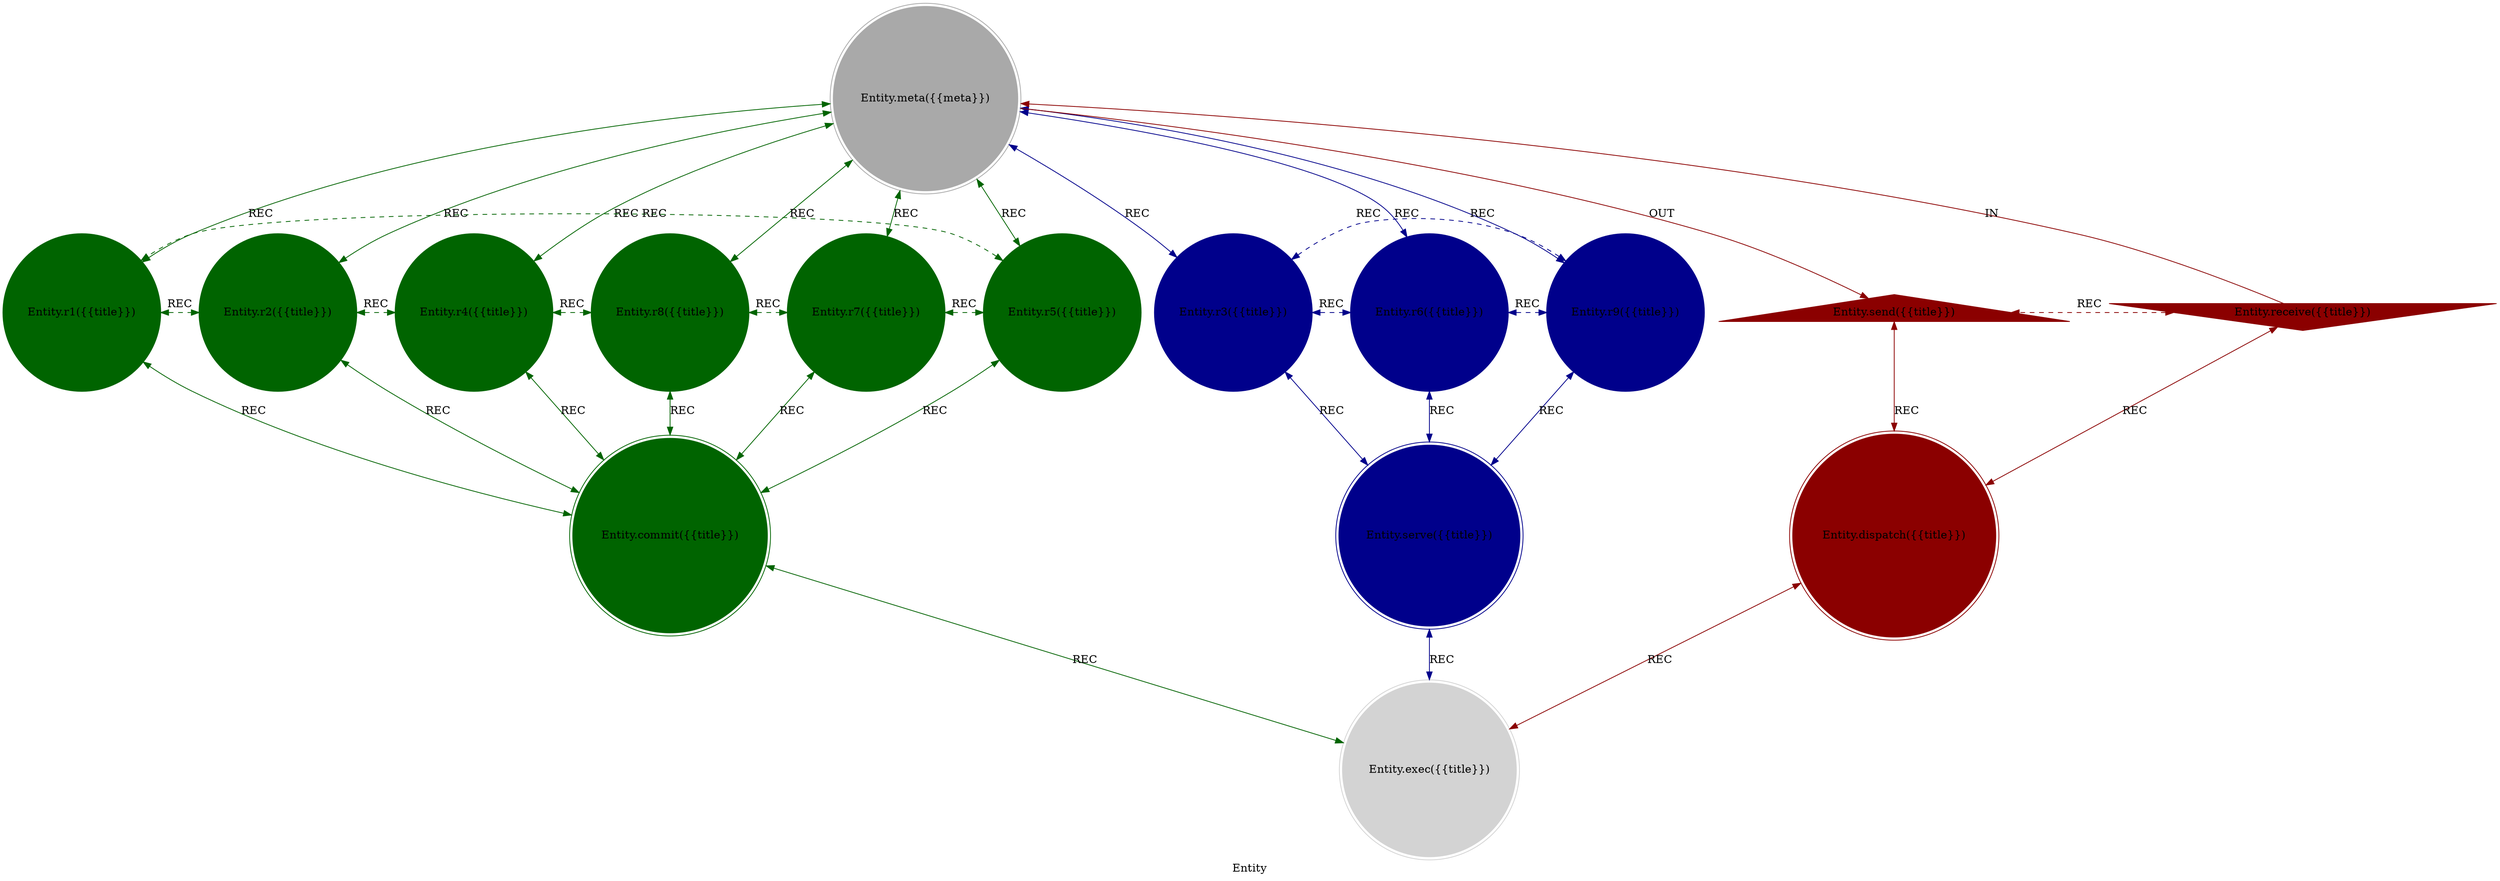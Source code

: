 strict digraph EntityFactor {
    style = filled;
    color = lightgray;
    node [shape = circle; style = filled; color = lightgreen;];
    edge [color = darkgray;];
    label = "Entity";
    comment = "";
    
    spark_0_t [label = "Entity.meta({{meta}})";comment = "Abstract: The Principle of Mental Computation. The meta-pattern that any intelligent system processes information through structured architectures—the parent of all cognitive models from neural networks to symbolic reasoning.";shape = doublecircle;color = darkgray;];
    spark_1_t [label = "Entity.r1({{title}})";comment = "Initiation: The Sensory Processing Frameworks. How organisms transform physical stimuli into meaningful representations—visual processing streams, auditory scene analysis, and the construction of reality from sensory fragments.";color = darkgreen;];
    spark_2_t [label = "Entity.r2({{title}})";comment = "Response: The Information Selection Systems. The cognitive processes that allocate limited mental resources—selective attention, executive control, and the gating of awareness to relevant stimuli while filtering distractions.";color = darkgreen;];
    spark_4_t [label = "Entity.r4({{title}})";comment = "Integration: The Information Storage Architectures. The multiple memory systems supporting cognition—working memory as mental workspace, episodic memory for personal events, semantic memory for facts, and procedural memory for skills.";color = darkgreen;];
    spark_8_t [label = "Entity.r8({{title}})";comment = "Reflection: The Cognitive Control Center. The higher-order processes that coordinate thought and action—planning, decision-making, inhibitory control, and adaptive problem-solving in novel situations.";color = darkgreen;];
    spark_7_t [label = "Entity.r7({{title}})";comment = "Consolidation: The Symbolic Communication Engine. How humans comprehend, produce, and acquire language—syntax parsing, semantic networks, pragmatic inference, and the neural basis of linguistic competence.";color = darkgreen;];
    spark_5_t [label = "Entity.r5({{title}})";comment = "Propagation: The Affective Computing Interface. How emotions influence and are influenced by cognitive processes—mood-congruent memory, emotional decision-making, and the embodied nature of feeling states.";color = darkgreen;];
    spark_3_t [label = "Entity.r3({{title}})";comment = "Thesis: The Biological Implementation. The mapping of cognitive functions onto brain structures and activities—fMRI studies, neural coding principles, and the material basis of mental operations.";color = darkblue;];
    spark_6_t [label = "Entity.r6({{title}})";comment = "Antithesis: The Abstract Algorithms. The formal simulations of cognitive processes—connectionist networks, production systems, Bayesian inference, and mathematical models of mental operations.";color = darkblue;];
    spark_9_t [label = "Entity.r9({{title}})";comment = "Synthesis: The Situated Action Framework. The understanding that cognition emerges from agent-environment interaction—affordances, sensorimotor contingencies, and the role of body and world in shaping thought.";color = darkblue;];
    spark_a_t [label = "Entity.receive({{title}})";comment = "Potential: The Raw Perceptual Data. The unprocessed information flowing from senses—photons hitting retinas, sound waves vibrating cochleae, chemical molecules binding receptors, all awaiting cognitive interpretation.";shape = invtriangle;color = darkred;];
    spark_b_t [label = "Entity.send({{title}})";comment = "Manifest: The Observable Actions. The motor responses, verbal reports, and physiological changes that result from cognitive processing—the measurable consequences of internal mental operations.";shape = triangle;color = darkred;];
    spark_c_t [label = "Entity.dispatch({{title}})";comment = "Why-Who: The Information Routing. The pathways and priorities that determine how sensory data flows through cognitive systems—bottom-up vs top-down processing, parallel vs serial computation, and resource allocation decisions.";shape = doublecircle;color = darkred;];
    spark_d_t [label = "Entity.commit({{title}})";comment = "What-How: The Knowledge Acquisition. The specific processes that modify cognitive architecture based on experience—Hebbian learning, error-driven adjustment, reinforcement mechanisms, and structural plasticity.";shape = doublecircle;color = darkgreen;];
    spark_e_t [label = "Entity.serve({{title}})";comment = "When-Where: The Situated Constraints. The physical, social, and cultural contexts that shape cognitive processing—ecological validity, cultural cognition, and the adaptation of mental processes to specific environments.";shape = doublecircle;color = darkblue;];
    spark_f_t [label = "Entity.exec({{title}})";comment = "Which-Closure: The Specific Performance. The completed cognitive operation in a particular situation—problem solved, decision made, memory retrieved, or action executed within contextual constraints.";shape = doublecircle;color = lightgray;];
    
    spark_a_t -> spark_0_t [label = "IN"; comment = "Sensory input flows into cognitive architecture"; color = darkred; constraint = false;];
    spark_0_t -> spark_b_t [label = "OUT"; comment = "Cognitive architecture generates behavioral output"; color = darkred;];
    spark_0_t -> spark_3_t [label = "REC"; comment = "Mind architecture maps to neural implementations"; color = darkblue; dir = both;];
    spark_0_t -> spark_6_t [label = "REC"; comment = "Mind architecture admits computational simulation"; color = darkblue; dir = both;];
    spark_0_t -> spark_9_t [label = "REC"; comment = "Mind architecture requires embodied grounding"; color = darkblue; dir = both;];
    spark_0_t -> spark_1_t [label = "REC"; comment = "Mind architecture hosts perception systems"; color = darkgreen; dir = both;];
    spark_0_t -> spark_2_t [label = "REC"; comment = "Mind architecture implements attention control"; color = darkgreen; dir = both;];
    spark_0_t -> spark_4_t [label = "REC"; comment = "Mind architecture maintains memory stores"; color = darkgreen; dir = both;];
    spark_0_t -> spark_8_t [label = "REC"; comment = "Mind architecture coordinates executive functions"; color = darkgreen; dir = both;];
    spark_0_t -> spark_7_t [label = "REC"; comment = "Mind architecture processes linguistic symbols"; color = darkgreen; dir = both;];
    spark_0_t -> spark_5_t [label = "REC"; comment = "Mind architecture integrates emotional signals"; color = darkgreen; dir = both;];
    
    spark_a_t -> spark_c_t [label = "REC"; comment = "Sensory input determines processing stream priorities"; color = darkred; dir = both;];
    spark_b_t -> spark_c_t [label = "REC"; comment = "Behavioral output reveals processing stream efficiency"; color = darkred; dir = both;];
    spark_1_t -> spark_d_t [label = "REC"; comment = "Perception models inform learning mechanism design"; color = darkgreen; dir = both;];
    spark_2_t -> spark_d_t [label = "REC"; comment = "Attention mechanisms guide learning focus"; color = darkgreen; dir = both;];
    spark_4_t -> spark_d_t [label = "REC"; comment = "Memory systems store learned information"; color = darkgreen; dir = both;];
    spark_8_t -> spark_d_t [label = "REC"; comment = "Executive functions control learning strategies"; color = darkgreen; dir = both;];
    spark_7_t -> spark_d_t [label = "REC"; comment = "Language acquisition demonstrates learning principles"; color = darkgreen; dir = both;];
    spark_5_t -> spark_d_t [label = "REC"; comment = "Emotional learning shapes cognitive development"; color = darkgreen; dir = both;];
    spark_3_t -> spark_e_t [label = "REC"; comment = "Neural systems adapt to environmental demands"; color = darkblue; dir = both;];
    spark_6_t -> spark_e_t [label = "REC"; comment = "Computational models simulate environmental interactions"; color = darkblue; dir = both;];
    spark_9_t -> spark_e_t [label = "REC"; comment = "Embodied cognition emphasizes environmental coupling"; color = darkblue; dir = both;];
    
    spark_1_t -> spark_2_t [label = "REC"; comment = "Perception naturally engages attention mechanisms"; color = darkgreen; dir = both; style = dashed; constraint = false;];
    spark_2_t -> spark_4_t [label = "REC"; comment = "Attention determines what enters memory systems"; color = darkgreen; dir = both; style = dashed; constraint = false;];
    spark_4_t -> spark_8_t [label = "REC"; comment = "Memory supports executive function operations"; color = darkgreen; dir = both; style = dashed; constraint = false;];
    spark_8_t -> spark_7_t [label = "REC"; comment = "Executive control coordinates language processing"; color = darkgreen; dir = both; style = dashed; constraint = false;];
    spark_7_t -> spark_5_t [label = "REC"; comment = "Language expresses emotional-cognitive integration"; color = darkgreen; dir = both; style = dashed; constraint = false;];
    spark_5_t -> spark_1_t [label = "REC"; comment = "Emotion colors perceptual experience"; color = darkgreen; dir = both; style = dashed; constraint = false;];
    spark_3_t -> spark_6_t [label = "REC"; comment = "Neural data informs computational model construction"; color = darkblue; dir = both; style = dashed; constraint = false;];
    spark_6_t -> spark_9_t [label = "REC"; comment = "Computational models test embodied cognition theories"; color = darkblue; dir = both; style = dashed; constraint = false;];
    spark_9_t -> spark_3_t [label = "REC"; comment = "Embodied perspective refines neural investigations"; color = darkblue; dir = both; style = dashed; constraint = false;];
    spark_a_t -> spark_b_t [label = "REC"; comment = "Sensory input transforms into behavioral output"; color = darkred; dir = both; style = dashed; constraint = false;];
    
    spark_c_t -> spark_f_t [label = "REC"; comment = "Processing streams enable specific task performance"; color = darkred; dir = both;];
    spark_d_t -> spark_f_t [label = "REC"; comment = "Learning mechanisms support adaptive task execution"; color = darkgreen; dir = both;];
    spark_e_t -> spark_f_t [label = "REC"; comment = "Environmental context shapes task demands and solutions"; color = darkblue; dir = both;];
}